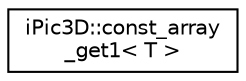 digraph "Graphical Class Hierarchy"
{
 // INTERACTIVE_SVG=YES
 // LATEX_PDF_SIZE
  edge [fontname="Helvetica",fontsize="10",labelfontname="Helvetica",labelfontsize="10"];
  node [fontname="Helvetica",fontsize="10",shape=record];
  rankdir="LR";
  Node0 [label="iPic3D::const_array\l_get1\< T \>",height=0.2,width=0.4,color="black", fillcolor="white", style="filled",URL="$db/d23/classi_pic3_d_1_1const__array__get1.html",tooltip=" "];
}
